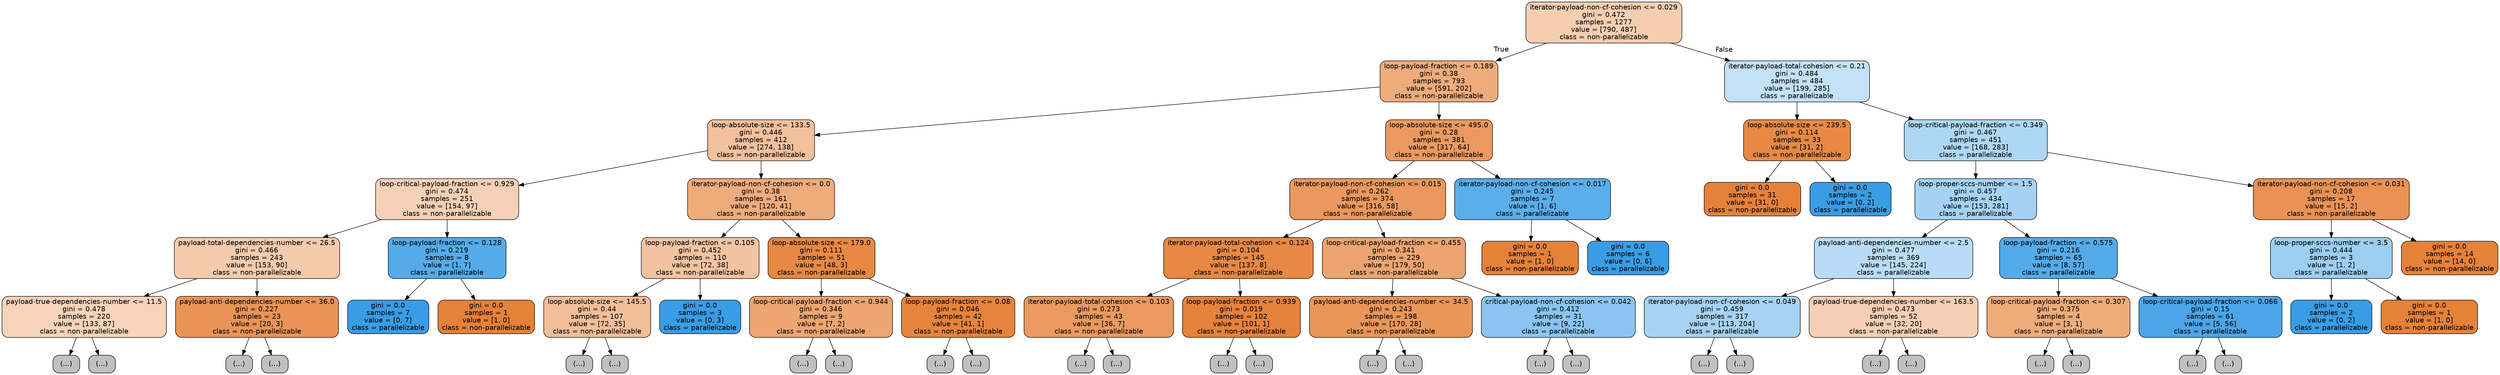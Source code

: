 digraph Tree {
node [shape=box, style="filled, rounded", color="black", fontname=helvetica] ;
edge [fontname=helvetica] ;
0 [label="iterator-payload-non-cf-cohesion <= 0.029\ngini = 0.472\nsamples = 1277\nvalue = [790, 487]\nclass = non-parallelizable", fillcolor="#e5813962"] ;
1 [label="loop-payload-fraction <= 0.189\ngini = 0.38\nsamples = 793\nvalue = [591, 202]\nclass = non-parallelizable", fillcolor="#e58139a8"] ;
0 -> 1 [labeldistance=2.5, labelangle=45, headlabel="True"] ;
2 [label="loop-absolute-size <= 133.5\ngini = 0.446\nsamples = 412\nvalue = [274, 138]\nclass = non-parallelizable", fillcolor="#e581397f"] ;
1 -> 2 ;
3 [label="loop-critical-payload-fraction <= 0.929\ngini = 0.474\nsamples = 251\nvalue = [154, 97]\nclass = non-parallelizable", fillcolor="#e581395e"] ;
2 -> 3 ;
4 [label="payload-total-dependencies-number <= 26.5\ngini = 0.466\nsamples = 243\nvalue = [153, 90]\nclass = non-parallelizable", fillcolor="#e5813969"] ;
3 -> 4 ;
5 [label="payload-true-dependencies-number <= 11.5\ngini = 0.478\nsamples = 220\nvalue = [133, 87]\nclass = non-parallelizable", fillcolor="#e5813958"] ;
4 -> 5 ;
6 [label="(...)", fillcolor="#C0C0C0"] ;
5 -> 6 ;
137 [label="(...)", fillcolor="#C0C0C0"] ;
5 -> 137 ;
140 [label="payload-anti-dependencies-number <= 36.0\ngini = 0.227\nsamples = 23\nvalue = [20, 3]\nclass = non-parallelizable", fillcolor="#e58139d9"] ;
4 -> 140 ;
141 [label="(...)", fillcolor="#C0C0C0"] ;
140 -> 141 ;
150 [label="(...)", fillcolor="#C0C0C0"] ;
140 -> 150 ;
151 [label="loop-payload-fraction <= 0.128\ngini = 0.219\nsamples = 8\nvalue = [1, 7]\nclass = parallelizable", fillcolor="#399de5db"] ;
3 -> 151 ;
152 [label="gini = 0.0\nsamples = 7\nvalue = [0, 7]\nclass = parallelizable", fillcolor="#399de5ff"] ;
151 -> 152 ;
153 [label="gini = 0.0\nsamples = 1\nvalue = [1, 0]\nclass = non-parallelizable", fillcolor="#e58139ff"] ;
151 -> 153 ;
154 [label="iterator-payload-non-cf-cohesion <= 0.0\ngini = 0.38\nsamples = 161\nvalue = [120, 41]\nclass = non-parallelizable", fillcolor="#e58139a8"] ;
2 -> 154 ;
155 [label="loop-payload-fraction <= 0.105\ngini = 0.452\nsamples = 110\nvalue = [72, 38]\nclass = non-parallelizable", fillcolor="#e5813978"] ;
154 -> 155 ;
156 [label="loop-absolute-size <= 145.5\ngini = 0.44\nsamples = 107\nvalue = [72, 35]\nclass = non-parallelizable", fillcolor="#e5813983"] ;
155 -> 156 ;
157 [label="(...)", fillcolor="#C0C0C0"] ;
156 -> 157 ;
158 [label="(...)", fillcolor="#C0C0C0"] ;
156 -> 158 ;
231 [label="gini = 0.0\nsamples = 3\nvalue = [0, 3]\nclass = parallelizable", fillcolor="#399de5ff"] ;
155 -> 231 ;
232 [label="loop-absolute-size <= 179.0\ngini = 0.111\nsamples = 51\nvalue = [48, 3]\nclass = non-parallelizable", fillcolor="#e58139ef"] ;
154 -> 232 ;
233 [label="loop-critical-payload-fraction <= 0.944\ngini = 0.346\nsamples = 9\nvalue = [7, 2]\nclass = non-parallelizable", fillcolor="#e58139b6"] ;
232 -> 233 ;
234 [label="(...)", fillcolor="#C0C0C0"] ;
233 -> 234 ;
239 [label="(...)", fillcolor="#C0C0C0"] ;
233 -> 239 ;
240 [label="loop-payload-fraction <= 0.08\ngini = 0.046\nsamples = 42\nvalue = [41, 1]\nclass = non-parallelizable", fillcolor="#e58139f9"] ;
232 -> 240 ;
241 [label="(...)", fillcolor="#C0C0C0"] ;
240 -> 241 ;
242 [label="(...)", fillcolor="#C0C0C0"] ;
240 -> 242 ;
245 [label="loop-absolute-size <= 495.0\ngini = 0.28\nsamples = 381\nvalue = [317, 64]\nclass = non-parallelizable", fillcolor="#e58139cc"] ;
1 -> 245 ;
246 [label="iterator-payload-non-cf-cohesion <= 0.015\ngini = 0.262\nsamples = 374\nvalue = [316, 58]\nclass = non-parallelizable", fillcolor="#e58139d0"] ;
245 -> 246 ;
247 [label="iterator-payload-total-cohesion <= 0.124\ngini = 0.104\nsamples = 145\nvalue = [137, 8]\nclass = non-parallelizable", fillcolor="#e58139f0"] ;
246 -> 247 ;
248 [label="iterator-payload-total-cohesion <= 0.103\ngini = 0.273\nsamples = 43\nvalue = [36, 7]\nclass = non-parallelizable", fillcolor="#e58139cd"] ;
247 -> 248 ;
249 [label="(...)", fillcolor="#C0C0C0"] ;
248 -> 249 ;
254 [label="(...)", fillcolor="#C0C0C0"] ;
248 -> 254 ;
263 [label="loop-payload-fraction <= 0.939\ngini = 0.019\nsamples = 102\nvalue = [101, 1]\nclass = non-parallelizable", fillcolor="#e58139fc"] ;
247 -> 263 ;
264 [label="(...)", fillcolor="#C0C0C0"] ;
263 -> 264 ;
265 [label="(...)", fillcolor="#C0C0C0"] ;
263 -> 265 ;
268 [label="loop-critical-payload-fraction <= 0.455\ngini = 0.341\nsamples = 229\nvalue = [179, 50]\nclass = non-parallelizable", fillcolor="#e58139b8"] ;
246 -> 268 ;
269 [label="payload-anti-dependencies-number <= 34.5\ngini = 0.243\nsamples = 198\nvalue = [170, 28]\nclass = non-parallelizable", fillcolor="#e58139d5"] ;
268 -> 269 ;
270 [label="(...)", fillcolor="#C0C0C0"] ;
269 -> 270 ;
317 [label="(...)", fillcolor="#C0C0C0"] ;
269 -> 317 ;
320 [label="critical-payload-non-cf-cohesion <= 0.042\ngini = 0.412\nsamples = 31\nvalue = [9, 22]\nclass = parallelizable", fillcolor="#399de597"] ;
268 -> 320 ;
321 [label="(...)", fillcolor="#C0C0C0"] ;
320 -> 321 ;
322 [label="(...)", fillcolor="#C0C0C0"] ;
320 -> 322 ;
331 [label="iterator-payload-non-cf-cohesion <= 0.017\ngini = 0.245\nsamples = 7\nvalue = [1, 6]\nclass = parallelizable", fillcolor="#399de5d4"] ;
245 -> 331 ;
332 [label="gini = 0.0\nsamples = 1\nvalue = [1, 0]\nclass = non-parallelizable", fillcolor="#e58139ff"] ;
331 -> 332 ;
333 [label="gini = 0.0\nsamples = 6\nvalue = [0, 6]\nclass = parallelizable", fillcolor="#399de5ff"] ;
331 -> 333 ;
334 [label="iterator-payload-total-cohesion <= 0.21\ngini = 0.484\nsamples = 484\nvalue = [199, 285]\nclass = parallelizable", fillcolor="#399de54d"] ;
0 -> 334 [labeldistance=2.5, labelangle=-45, headlabel="False"] ;
335 [label="loop-absolute-size <= 239.5\ngini = 0.114\nsamples = 33\nvalue = [31, 2]\nclass = non-parallelizable", fillcolor="#e58139ef"] ;
334 -> 335 ;
336 [label="gini = 0.0\nsamples = 31\nvalue = [31, 0]\nclass = non-parallelizable", fillcolor="#e58139ff"] ;
335 -> 336 ;
337 [label="gini = 0.0\nsamples = 2\nvalue = [0, 2]\nclass = parallelizable", fillcolor="#399de5ff"] ;
335 -> 337 ;
338 [label="loop-critical-payload-fraction <= 0.349\ngini = 0.467\nsamples = 451\nvalue = [168, 283]\nclass = parallelizable", fillcolor="#399de568"] ;
334 -> 338 ;
339 [label="loop-proper-sccs-number <= 1.5\ngini = 0.457\nsamples = 434\nvalue = [153, 281]\nclass = parallelizable", fillcolor="#399de574"] ;
338 -> 339 ;
340 [label="payload-anti-dependencies-number <= 2.5\ngini = 0.477\nsamples = 369\nvalue = [145, 224]\nclass = parallelizable", fillcolor="#399de55a"] ;
339 -> 340 ;
341 [label="iterator-payload-non-cf-cohesion <= 0.049\ngini = 0.459\nsamples = 317\nvalue = [113, 204]\nclass = parallelizable", fillcolor="#399de572"] ;
340 -> 341 ;
342 [label="(...)", fillcolor="#C0C0C0"] ;
341 -> 342 ;
429 [label="(...)", fillcolor="#C0C0C0"] ;
341 -> 429 ;
460 [label="payload-true-dependencies-number <= 163.5\ngini = 0.473\nsamples = 52\nvalue = [32, 20]\nclass = non-parallelizable", fillcolor="#e5813960"] ;
340 -> 460 ;
461 [label="(...)", fillcolor="#C0C0C0"] ;
460 -> 461 ;
476 [label="(...)", fillcolor="#C0C0C0"] ;
460 -> 476 ;
479 [label="loop-payload-fraction <= 0.575\ngini = 0.216\nsamples = 65\nvalue = [8, 57]\nclass = parallelizable", fillcolor="#399de5db"] ;
339 -> 479 ;
480 [label="loop-critical-payload-fraction <= 0.307\ngini = 0.375\nsamples = 4\nvalue = [3, 1]\nclass = non-parallelizable", fillcolor="#e58139aa"] ;
479 -> 480 ;
481 [label="(...)", fillcolor="#C0C0C0"] ;
480 -> 481 ;
482 [label="(...)", fillcolor="#C0C0C0"] ;
480 -> 482 ;
483 [label="loop-critical-payload-fraction <= 0.066\ngini = 0.15\nsamples = 61\nvalue = [5, 56]\nclass = parallelizable", fillcolor="#399de5e8"] ;
479 -> 483 ;
484 [label="(...)", fillcolor="#C0C0C0"] ;
483 -> 484 ;
491 [label="(...)", fillcolor="#C0C0C0"] ;
483 -> 491 ;
492 [label="iterator-payload-non-cf-cohesion <= 0.031\ngini = 0.208\nsamples = 17\nvalue = [15, 2]\nclass = non-parallelizable", fillcolor="#e58139dd"] ;
338 -> 492 ;
493 [label="loop-proper-sccs-number <= 3.5\ngini = 0.444\nsamples = 3\nvalue = [1, 2]\nclass = parallelizable", fillcolor="#399de57f"] ;
492 -> 493 ;
494 [label="gini = 0.0\nsamples = 2\nvalue = [0, 2]\nclass = parallelizable", fillcolor="#399de5ff"] ;
493 -> 494 ;
495 [label="gini = 0.0\nsamples = 1\nvalue = [1, 0]\nclass = non-parallelizable", fillcolor="#e58139ff"] ;
493 -> 495 ;
496 [label="gini = 0.0\nsamples = 14\nvalue = [14, 0]\nclass = non-parallelizable", fillcolor="#e58139ff"] ;
492 -> 496 ;
}